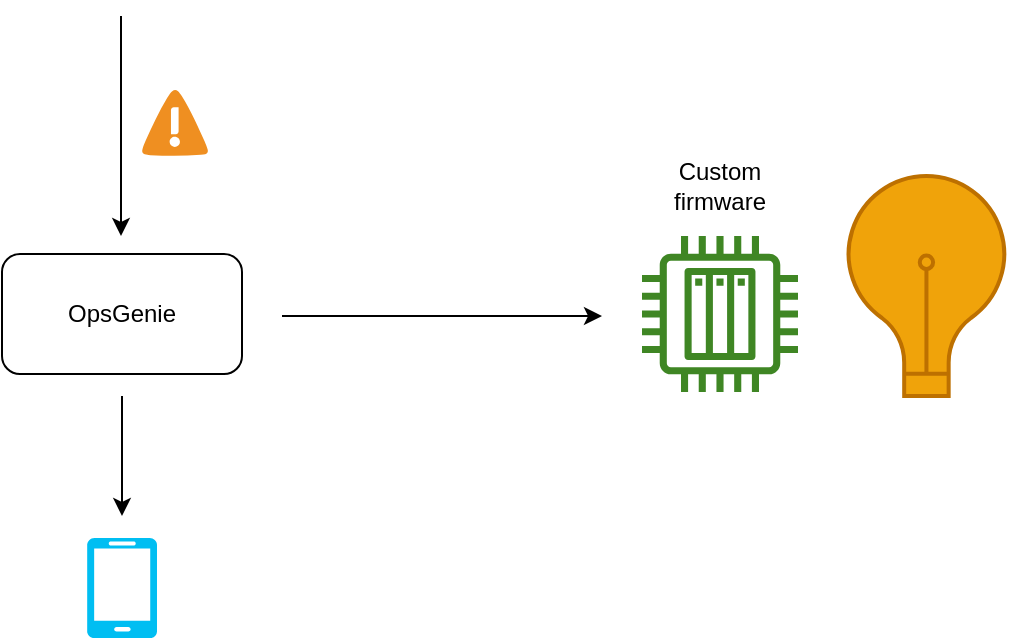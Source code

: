 <mxfile>
    <diagram id="8p7SUKV6c0KGEIUoxcyV" name="Page-1">
        <mxGraphModel dx="1599" dy="743" grid="1" gridSize="10" guides="1" tooltips="1" connect="1" arrows="1" fold="1" page="1" pageScale="1" pageWidth="827" pageHeight="1169" math="0" shadow="0">
            <root>
                <mxCell id="0"/>
                <mxCell id="1" parent="0"/>
                <mxCell id="2" value="" style="html=1;verticalLabelPosition=bottom;align=center;labelBackgroundColor=#ffffff;verticalAlign=top;strokeWidth=2;strokeColor=#BD7000;shadow=0;dashed=0;shape=mxgraph.ios7.icons.lightbulb;fillColor=#f0a30a;fontColor=#000000;" vertex="1" parent="1">
                    <mxGeometry x="540" y="320" width="84.44" height="110" as="geometry"/>
                </mxCell>
                <mxCell id="3" value="OpsGenie" style="rounded=1;whiteSpace=wrap;html=1;" vertex="1" parent="1">
                    <mxGeometry x="120" y="359" width="120" height="60" as="geometry"/>
                </mxCell>
                <mxCell id="5" value="" style="sketch=0;outlineConnect=0;fontColor=#232F3E;gradientColor=none;fillColor=#3F8624;strokeColor=none;dashed=0;verticalLabelPosition=bottom;verticalAlign=top;align=center;html=1;fontSize=12;fontStyle=0;aspect=fixed;pointerEvents=1;shape=mxgraph.aws4.iot_thing_plc;" vertex="1" parent="1">
                    <mxGeometry x="440" y="350" width="78" height="78" as="geometry"/>
                </mxCell>
                <mxCell id="6" value="" style="endArrow=classic;html=1;" edge="1" parent="1">
                    <mxGeometry width="50" height="50" relative="1" as="geometry">
                        <mxPoint x="260" y="390" as="sourcePoint"/>
                        <mxPoint x="420" y="390" as="targetPoint"/>
                    </mxGeometry>
                </mxCell>
                <mxCell id="7" value="" style="shadow=0;dashed=0;html=1;strokeColor=none;fillColor=#4495D1;labelPosition=center;verticalLabelPosition=bottom;verticalAlign=top;align=center;outlineConnect=0;shape=mxgraph.veeam.2d.alert;" vertex="1" parent="1">
                    <mxGeometry x="190" y="276.8" width="33.2" height="33.2" as="geometry"/>
                </mxCell>
                <mxCell id="8" value="" style="endArrow=classic;html=1;" edge="1" parent="1">
                    <mxGeometry width="50" height="50" relative="1" as="geometry">
                        <mxPoint x="179.5" y="240" as="sourcePoint"/>
                        <mxPoint x="179.5" y="350" as="targetPoint"/>
                    </mxGeometry>
                </mxCell>
                <mxCell id="9" value="" style="verticalLabelPosition=bottom;html=1;verticalAlign=top;align=center;strokeColor=none;fillColor=#00BEF2;shape=mxgraph.azure.mobile;pointerEvents=1;" vertex="1" parent="1">
                    <mxGeometry x="162.5" y="501" width="35" height="50" as="geometry"/>
                </mxCell>
                <mxCell id="10" value="" style="endArrow=classic;html=1;" edge="1" parent="1">
                    <mxGeometry width="50" height="50" relative="1" as="geometry">
                        <mxPoint x="180" y="430" as="sourcePoint"/>
                        <mxPoint x="180" y="490" as="targetPoint"/>
                    </mxGeometry>
                </mxCell>
                <mxCell id="12" value="Custom firmware" style="text;html=1;strokeColor=none;fillColor=none;align=center;verticalAlign=middle;whiteSpace=wrap;rounded=0;" vertex="1" parent="1">
                    <mxGeometry x="449" y="310" width="60" height="30" as="geometry"/>
                </mxCell>
            </root>
        </mxGraphModel>
    </diagram>
</mxfile>